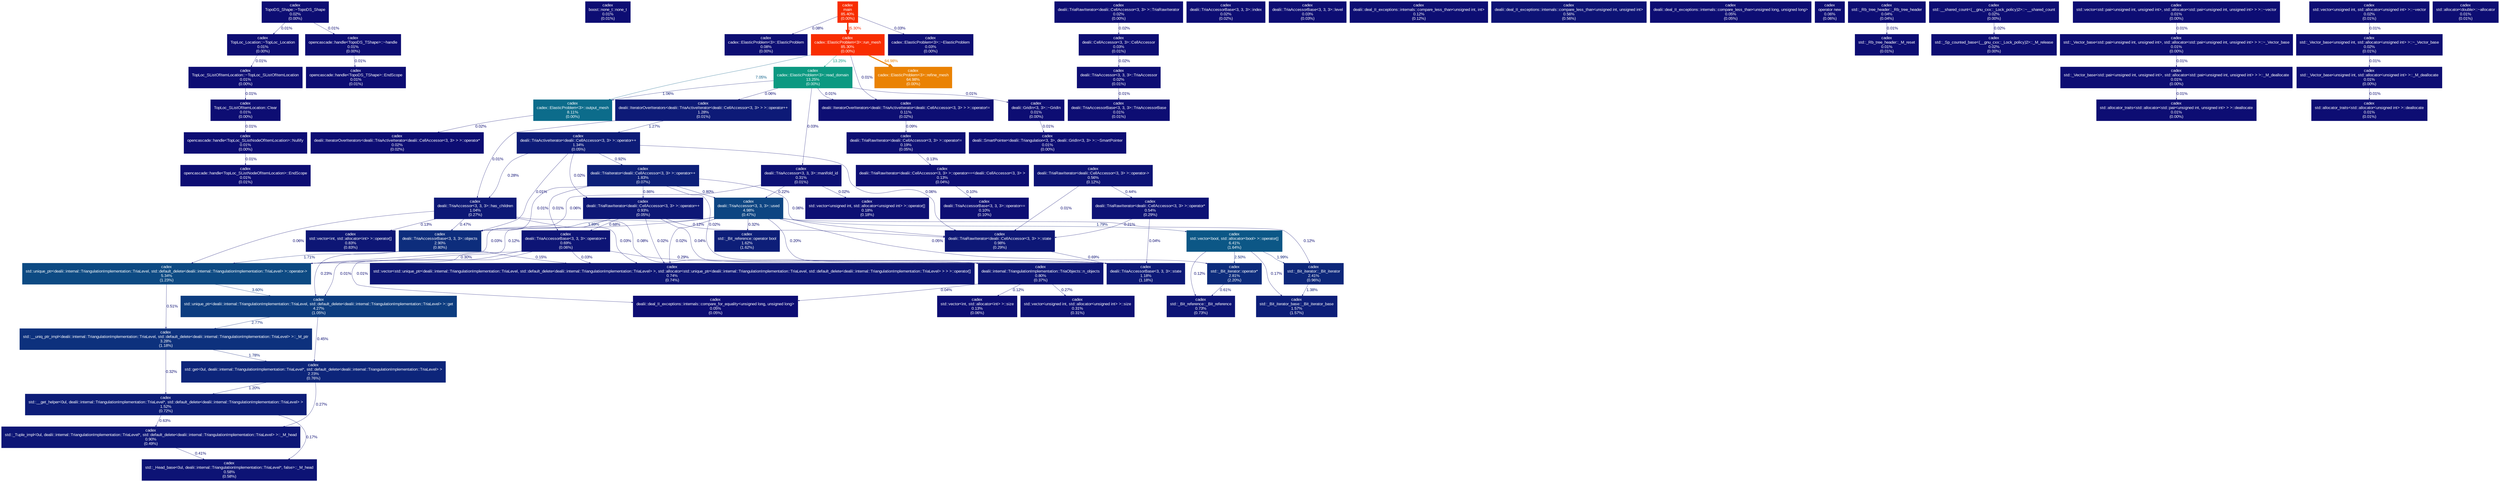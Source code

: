 digraph {
	graph [fontname=Arial, nodesep=0.125, ranksep=0.25];
	node [fontcolor=white, fontname=Arial, height=0, shape=box, style=filled, width=0];
	edge [fontname=Arial];
	"TopLoc_Location::~TopLoc_Location:/home/quinlan/Github/dealii/examples/cadex/cadex" [color="#0d0d73", fontcolor="#ffffff", fontsize="10.00", label="cadex\nTopLoc_Location::~TopLoc_Location\n0.01%\n(0.00%)"];
	"TopLoc_Location::~TopLoc_Location:/home/quinlan/Github/dealii/examples/cadex/cadex" -> "TopLoc_SListOfItemLocation::~TopLoc_SListOfItemLocation:/home/quinlan/Github/dealii/examples/cadex/cadex" [arrowsize="0.35", color="#0d0d73", fontcolor="#0d0d73", fontsize="10.00", label="0.01%", labeldistance="0.50", penwidth="0.50"];
	"TopLoc_SListOfItemLocation::Clear:/home/quinlan/Github/dealii/examples/cadex/cadex" [color="#0d0d73", fontcolor="#ffffff", fontsize="10.00", label="cadex\nTopLoc_SListOfItemLocation::Clear\n0.01%\n(0.00%)"];
	"TopLoc_SListOfItemLocation::Clear:/home/quinlan/Github/dealii/examples/cadex/cadex" -> "opencascade::handle<TopLoc_SListNodeOfItemLocation>::Nullify:/home/quinlan/Github/dealii/examples/cadex/cadex" [arrowsize="0.35", color="#0d0d73", fontcolor="#0d0d73", fontsize="10.00", label="0.01%", labeldistance="0.50", penwidth="0.50"];
	"TopLoc_SListOfItemLocation::~TopLoc_SListOfItemLocation:/home/quinlan/Github/dealii/examples/cadex/cadex" [color="#0d0d73", fontcolor="#ffffff", fontsize="10.00", label="cadex\nTopLoc_SListOfItemLocation::~TopLoc_SListOfItemLocation\n0.01%\n(0.00%)"];
	"TopLoc_SListOfItemLocation::~TopLoc_SListOfItemLocation:/home/quinlan/Github/dealii/examples/cadex/cadex" -> "TopLoc_SListOfItemLocation::Clear:/home/quinlan/Github/dealii/examples/cadex/cadex" [arrowsize="0.35", color="#0d0d73", fontcolor="#0d0d73", fontsize="10.00", label="0.01%", labeldistance="0.50", penwidth="0.50"];
	"TopoDS_Shape::~TopoDS_Shape:/home/quinlan/Github/dealii/examples/cadex/cadex" [color="#0d0d73", fontcolor="#ffffff", fontsize="10.00", label="cadex\nTopoDS_Shape::~TopoDS_Shape\n0.02%\n(0.00%)"];
	"TopoDS_Shape::~TopoDS_Shape:/home/quinlan/Github/dealii/examples/cadex/cadex" -> "TopLoc_Location::~TopLoc_Location:/home/quinlan/Github/dealii/examples/cadex/cadex" [arrowsize="0.35", color="#0d0d73", fontcolor="#0d0d73", fontsize="10.00", label="0.01%", labeldistance="0.50", penwidth="0.50"];
	"TopoDS_Shape::~TopoDS_Shape:/home/quinlan/Github/dealii/examples/cadex/cadex" -> "opencascade::handle<TopoDS_TShape>::~handle:/home/quinlan/Github/dealii/examples/cadex/cadex" [arrowsize="0.35", color="#0d0d73", fontcolor="#0d0d73", fontsize="10.00", label="0.01%", labeldistance="0.50", penwidth="0.50"];
	"boost::none_t::none_t:/home/quinlan/Github/dealii/examples/cadex/cadex" [color="#0d0d73", fontcolor="#ffffff", fontsize="10.00", label="cadex\nboost::none_t::none_t\n0.01%\n(0.01%)"];
	"cadex::ElasticProblem<3>::ElasticProblem:/home/quinlan/Github/dealii/examples/cadex/cadex" [color="#0d0e73", fontcolor="#ffffff", fontsize="10.00", label="cadex\ncadex::ElasticProblem<3>::ElasticProblem\n0.08%\n(0.00%)"];
	"cadex::ElasticProblem<3>::output_mesh:/home/quinlan/Github/dealii/examples/cadex/cadex" [color="#0c6c8b", fontcolor="#ffffff", fontsize="10.00", label="cadex\ncadex::ElasticProblem<3>::output_mesh\n8.11%\n(0.00%)"];
	"cadex::ElasticProblem<3>::output_mesh:/home/quinlan/Github/dealii/examples/cadex/cadex" -> "dealii::IteratorOverIterators<dealii::TriaActiveIterator<dealii::CellAccessor<3, 3> > >::operator*:/home/quinlan/Github/dealii/examples/cadex/cadex" [arrowsize="0.35", color="#0d0d73", fontcolor="#0d0d73", fontsize="10.00", label="0.02%", labeldistance="0.50", penwidth="0.50"];
	"cadex::ElasticProblem<3>::read_domain:/home/quinlan/Github/dealii/examples/cadex/cadex" [color="#0c9981", fontcolor="#ffffff", fontsize="10.00", label="cadex\ncadex::ElasticProblem<3>::read_domain\n13.25%\n(0.00%)"];
	"cadex::ElasticProblem<3>::read_domain:/home/quinlan/Github/dealii/examples/cadex/cadex" -> "cadex::ElasticProblem<3>::output_mesh:/home/quinlan/Github/dealii/examples/cadex/cadex" [arrowsize="0.35", color="#0d1876", fontcolor="#0d1876", fontsize="10.00", label="1.06%", labeldistance="0.50", penwidth="0.50"];
	"cadex::ElasticProblem<3>::read_domain:/home/quinlan/Github/dealii/examples/cadex/cadex" -> "dealii::GridIn<3, 3>::~GridIn:/home/quinlan/Github/dealii/examples/cadex/cadex" [arrowsize="0.35", color="#0d0d73", fontcolor="#0d0d73", fontsize="10.00", label="0.01%", labeldistance="0.50", penwidth="0.50"];
	"cadex::ElasticProblem<3>::read_domain:/home/quinlan/Github/dealii/examples/cadex/cadex" -> "dealii::IteratorOverIterators<dealii::TriaActiveIterator<dealii::CellAccessor<3, 3> > >::operator!=:/home/quinlan/Github/dealii/examples/cadex/cadex" [arrowsize="0.35", color="#0d0d73", fontcolor="#0d0d73", fontsize="10.00", label="0.01%", labeldistance="0.50", penwidth="0.50"];
	"cadex::ElasticProblem<3>::read_domain:/home/quinlan/Github/dealii/examples/cadex/cadex" -> "dealii::IteratorOverIterators<dealii::TriaActiveIterator<dealii::CellAccessor<3, 3> > >::operator++:/home/quinlan/Github/dealii/examples/cadex/cadex" [arrowsize="0.35", color="#0d0d73", fontcolor="#0d0d73", fontsize="10.00", label="0.06%", labeldistance="0.50", penwidth="0.50"];
	"cadex::ElasticProblem<3>::read_domain:/home/quinlan/Github/dealii/examples/cadex/cadex" -> "dealii::TriaAccessor<3, 3, 3>::manifold_id:/home/quinlan/Github/dealii/examples/cadex/cadex" [arrowsize="0.35", color="#0d0d73", fontcolor="#0d0d73", fontsize="10.00", label="0.03%", labeldistance="0.50", penwidth="0.50"];
	"cadex::ElasticProblem<3>::refine_mesh:/home/quinlan/Github/dealii/examples/cadex/cadex" [color="#ea8203", fontcolor="#ffffff", fontsize="10.00", label="cadex\ncadex::ElasticProblem<3>::refine_mesh\n64.98%\n(0.00%)"];
	"cadex::ElasticProblem<3>::run_mesh:/home/quinlan/Github/dealii/examples/cadex/cadex" [color="#f82d01", fontcolor="#ffffff", fontsize="10.00", label="cadex\ncadex::ElasticProblem<3>::run_mesh\n85.30%\n(0.00%)"];
	"cadex::ElasticProblem<3>::run_mesh:/home/quinlan/Github/dealii/examples/cadex/cadex" -> "cadex::ElasticProblem<3>::output_mesh:/home/quinlan/Github/dealii/examples/cadex/cadex" [arrowsize="0.35", color="#0c5f88", fontcolor="#0c5f88", fontsize="10.00", label="7.05%", labeldistance="0.50", penwidth="0.50"];
	"cadex::ElasticProblem<3>::run_mesh:/home/quinlan/Github/dealii/examples/cadex/cadex" -> "cadex::ElasticProblem<3>::read_domain:/home/quinlan/Github/dealii/examples/cadex/cadex" [arrowsize="0.36", color="#0c9981", fontcolor="#0c9981", fontsize="10.00", label="13.25%", labeldistance="0.53", penwidth="0.53"];
	"cadex::ElasticProblem<3>::run_mesh:/home/quinlan/Github/dealii/examples/cadex/cadex" -> "cadex::ElasticProblem<3>::refine_mesh:/home/quinlan/Github/dealii/examples/cadex/cadex" [arrowsize="0.81", color="#ea8203", fontcolor="#ea8203", fontsize="10.00", label="64.98%", labeldistance="2.60", penwidth="2.60"];
	"cadex::ElasticProblem<3>::run_mesh:/home/quinlan/Github/dealii/examples/cadex/cadex" -> "dealii::IteratorOverIterators<dealii::TriaActiveIterator<dealii::CellAccessor<3, 3> > >::operator!=:/home/quinlan/Github/dealii/examples/cadex/cadex" [arrowsize="0.35", color="#0d0d73", fontcolor="#0d0d73", fontsize="10.00", label="0.01%", labeldistance="0.50", penwidth="0.50"];
	"cadex::ElasticProblem<3>::~ElasticProblem:/home/quinlan/Github/dealii/examples/cadex/cadex" [color="#0d0d73", fontcolor="#ffffff", fontsize="10.00", label="cadex\ncadex::ElasticProblem<3>::~ElasticProblem\n0.03%\n(0.00%)"];
	"dealii::CellAccessor<3, 3>::CellAccessor:/home/quinlan/Github/dealii/examples/cadex/cadex" [color="#0d0d73", fontcolor="#ffffff", fontsize="10.00", label="cadex\ndealii::CellAccessor<3, 3>::CellAccessor\n0.03%\n(0.01%)"];
	"dealii::CellAccessor<3, 3>::CellAccessor:/home/quinlan/Github/dealii/examples/cadex/cadex" -> "dealii::TriaAccessor<3, 3, 3>::TriaAccessor:/home/quinlan/Github/dealii/examples/cadex/cadex" [arrowsize="0.35", color="#0d0d73", fontcolor="#0d0d73", fontsize="10.00", label="0.02%", labeldistance="0.50", penwidth="0.50"];
	"dealii::GridIn<3, 3>::~GridIn:/home/quinlan/Github/dealii/examples/cadex/cadex" [color="#0d0d73", fontcolor="#ffffff", fontsize="10.00", label="cadex\ndealii::GridIn<3, 3>::~GridIn\n0.01%\n(0.00%)"];
	"dealii::GridIn<3, 3>::~GridIn:/home/quinlan/Github/dealii/examples/cadex/cadex" -> "dealii::SmartPointer<dealii::Triangulation<3, 3>, dealii::GridIn<3, 3> >::~SmartPointer:/home/quinlan/Github/dealii/examples/cadex/cadex" [arrowsize="0.35", color="#0d0d73", fontcolor="#0d0d73", fontsize="10.00", label="0.01%", labeldistance="0.50", penwidth="0.50"];
	"dealii::IteratorOverIterators<dealii::TriaActiveIterator<dealii::CellAccessor<3, 3> > >::operator!=:/home/quinlan/Github/dealii/examples/cadex/cadex" [color="#0d0e73", fontcolor="#ffffff", fontsize="10.00", label="cadex\ndealii::IteratorOverIterators<dealii::TriaActiveIterator<dealii::CellAccessor<3, 3> > >::operator!=\n0.11%\n(0.02%)"];
	"dealii::IteratorOverIterators<dealii::TriaActiveIterator<dealii::CellAccessor<3, 3> > >::operator!=:/home/quinlan/Github/dealii/examples/cadex/cadex" -> "dealii::TriaRawIterator<dealii::CellAccessor<3, 3> >::operator!=:/home/quinlan/Github/dealii/examples/cadex/cadex" [arrowsize="0.35", color="#0d0e73", fontcolor="#0d0e73", fontsize="10.00", label="0.09%", labeldistance="0.50", penwidth="0.50"];
	"dealii::IteratorOverIterators<dealii::TriaActiveIterator<dealii::CellAccessor<3, 3> > >::operator*:/home/quinlan/Github/dealii/examples/cadex/cadex" [color="#0d0d73", fontcolor="#ffffff", fontsize="10.00", label="cadex\ndealii::IteratorOverIterators<dealii::TriaActiveIterator<dealii::CellAccessor<3, 3> > >::operator*\n0.02%\n(0.02%)"];
	"dealii::IteratorOverIterators<dealii::TriaActiveIterator<dealii::CellAccessor<3, 3> > >::operator++:/home/quinlan/Github/dealii/examples/cadex/cadex" [color="#0d1a77", fontcolor="#ffffff", fontsize="10.00", label="cadex\ndealii::IteratorOverIterators<dealii::TriaActiveIterator<dealii::CellAccessor<3, 3> > >::operator++\n1.28%\n(0.01%)"];
	"dealii::IteratorOverIterators<dealii::TriaActiveIterator<dealii::CellAccessor<3, 3> > >::operator++:/home/quinlan/Github/dealii/examples/cadex/cadex" -> "dealii::TriaAccessor<3, 3, 3>::has_children:/home/quinlan/Github/dealii/examples/cadex/cadex" [arrowsize="0.35", color="#0d0d73", fontcolor="#0d0d73", fontsize="10.00", label="0.01%", labeldistance="0.50", penwidth="0.50"];
	"dealii::IteratorOverIterators<dealii::TriaActiveIterator<dealii::CellAccessor<3, 3> > >::operator++:/home/quinlan/Github/dealii/examples/cadex/cadex" -> "dealii::TriaActiveIterator<dealii::CellAccessor<3, 3> >::operator++:/home/quinlan/Github/dealii/examples/cadex/cadex" [arrowsize="0.35", color="#0d1a77", fontcolor="#0d1a77", fontsize="10.00", label="1.27%", labeldistance="0.50", penwidth="0.50"];
	"dealii::SmartPointer<dealii::Triangulation<3, 3>, dealii::GridIn<3, 3> >::~SmartPointer:/home/quinlan/Github/dealii/examples/cadex/cadex" [color="#0d0d73", fontcolor="#ffffff", fontsize="10.00", label="cadex\ndealii::SmartPointer<dealii::Triangulation<3, 3>, dealii::GridIn<3, 3> >::~SmartPointer\n0.01%\n(0.00%)"];
	"dealii::TriaAccessor<3, 3, 3>::TriaAccessor:/home/quinlan/Github/dealii/examples/cadex/cadex" [color="#0d0d73", fontcolor="#ffffff", fontsize="10.00", label="cadex\ndealii::TriaAccessor<3, 3, 3>::TriaAccessor\n0.02%\n(0.01%)"];
	"dealii::TriaAccessor<3, 3, 3>::TriaAccessor:/home/quinlan/Github/dealii/examples/cadex/cadex" -> "dealii::TriaAccessorBase<3, 3, 3>::TriaAccessorBase:/home/quinlan/Github/dealii/examples/cadex/cadex" [arrowsize="0.35", color="#0d0d73", fontcolor="#0d0d73", fontsize="10.00", label="0.01%", labeldistance="0.50", penwidth="0.50"];
	"dealii::TriaAccessor<3, 3, 3>::has_children:/home/quinlan/Github/dealii/examples/cadex/cadex" [color="#0d1876", fontcolor="#ffffff", fontsize="10.00", label="cadex\ndealii::TriaAccessor<3, 3, 3>::has_children\n1.04%\n(0.27%)"];
	"dealii::TriaAccessor<3, 3, 3>::has_children:/home/quinlan/Github/dealii/examples/cadex/cadex" -> "dealii::TriaAccessorBase<3, 3, 3>::objects:/home/quinlan/Github/dealii/examples/cadex/cadex" [arrowsize="0.35", color="#0d1274", fontcolor="#0d1274", fontsize="10.00", label="0.47%", labeldistance="0.50", penwidth="0.50"];
	"dealii::TriaAccessor<3, 3, 3>::has_children:/home/quinlan/Github/dealii/examples/cadex/cadex" -> "dealii::TriaAccessorBase<3, 3, 3>::state:/home/quinlan/Github/dealii/examples/cadex/cadex" [arrowsize="0.35", color="#0d0e73", fontcolor="#0d0e73", fontsize="10.00", label="0.08%", labeldistance="0.50", penwidth="0.50"];
	"dealii::TriaAccessor<3, 3, 3>::has_children:/home/quinlan/Github/dealii/examples/cadex/cadex" -> "std::unique_ptr<dealii::internal::TriangulationImplementation::TriaLevel, std::default_delete<dealii::internal::TriangulationImplementation::TriaLevel> >::operator->:/home/quinlan/Github/dealii/examples/cadex/cadex" [arrowsize="0.35", color="#0d0d73", fontcolor="#0d0d73", fontsize="10.00", label="0.06%", labeldistance="0.50", penwidth="0.50"];
	"dealii::TriaAccessor<3, 3, 3>::has_children:/home/quinlan/Github/dealii/examples/cadex/cadex" -> "std::vector<int, std::allocator<int> >::operator[]:/home/quinlan/Github/dealii/examples/cadex/cadex" [arrowsize="0.35", color="#0d0e73", fontcolor="#0d0e73", fontsize="10.00", label="0.13%", labeldistance="0.50", penwidth="0.50"];
	"dealii::TriaAccessor<3, 3, 3>::has_children:/home/quinlan/Github/dealii/examples/cadex/cadex" -> "std::vector<std::unique_ptr<dealii::internal::TriangulationImplementation::TriaLevel, std::default_delete<dealii::internal::TriangulationImplementation::TriaLevel> >, std::allocator<std::unique_ptr<dealii::internal::TriangulationImplementation::TriaLevel, std::default_delete<dealii::internal::TriangulationImplementation::TriaLevel> > > >::operator[]:/home/quinlan/Github/dealii/examples/cadex/cadex" [arrowsize="0.35", color="#0d0d73", fontcolor="#0d0d73", fontsize="10.00", label="0.03%", labeldistance="0.50", penwidth="0.50"];
	"dealii::TriaAccessor<3, 3, 3>::manifold_id:/home/quinlan/Github/dealii/examples/cadex/cadex" [color="#0d1074", fontcolor="#ffffff", fontsize="10.00", label="cadex\ndealii::TriaAccessor<3, 3, 3>::manifold_id\n0.31%\n(0.01%)"];
	"dealii::TriaAccessor<3, 3, 3>::manifold_id:/home/quinlan/Github/dealii/examples/cadex/cadex" -> "dealii::TriaAccessor<3, 3, 3>::used:/home/quinlan/Github/dealii/examples/cadex/cadex" [arrowsize="0.35", color="#0d0f73", fontcolor="#0d0f73", fontsize="10.00", label="0.22%", labeldistance="0.50", penwidth="0.50"];
	"dealii::TriaAccessor<3, 3, 3>::manifold_id:/home/quinlan/Github/dealii/examples/cadex/cadex" -> "dealii::TriaAccessorBase<3, 3, 3>::objects:/home/quinlan/Github/dealii/examples/cadex/cadex" [arrowsize="0.35", color="#0d0d73", fontcolor="#0d0d73", fontsize="10.00", label="0.06%", labeldistance="0.50", penwidth="0.50"];
	"dealii::TriaAccessor<3, 3, 3>::manifold_id:/home/quinlan/Github/dealii/examples/cadex/cadex" -> "std::vector<unsigned int, std::allocator<unsigned int> >::operator[]:/home/quinlan/Github/dealii/examples/cadex/cadex" [arrowsize="0.35", color="#0d0d73", fontcolor="#0d0d73", fontsize="10.00", label="0.02%", labeldistance="0.50", penwidth="0.50"];
	"dealii::TriaAccessor<3, 3, 3>::used:/home/quinlan/Github/dealii/examples/cadex/cadex" [color="#0d4582", fontcolor="#ffffff", fontsize="10.00", label="cadex\ndealii::TriaAccessor<3, 3, 3>::used\n4.98%\n(0.47%)"];
	"dealii::TriaAccessor<3, 3, 3>::used:/home/quinlan/Github/dealii/examples/cadex/cadex" -> "dealii::TriaAccessorBase<3, 3, 3>::objects:/home/quinlan/Github/dealii/examples/cadex/cadex" [arrowsize="0.35", color="#0d2179", fontcolor="#0d2179", fontsize="10.00", label="1.89%", labeldistance="0.50", penwidth="0.50"];
	"dealii::TriaAccessor<3, 3, 3>::used:/home/quinlan/Github/dealii/examples/cadex/cadex" -> "dealii::TriaAccessorBase<3, 3, 3>::state:/home/quinlan/Github/dealii/examples/cadex/cadex" [arrowsize="0.35", color="#0d0f73", fontcolor="#0d0f73", fontsize="10.00", label="0.20%", labeldistance="0.50", penwidth="0.50"];
	"dealii::TriaAccessor<3, 3, 3>::used:/home/quinlan/Github/dealii/examples/cadex/cadex" -> "std::_Bit_iterator::_Bit_iterator:/home/quinlan/Github/dealii/examples/cadex/cadex" [arrowsize="0.35", color="#0d0e73", fontcolor="#0d0e73", fontsize="10.00", label="0.12%", labeldistance="0.50", penwidth="0.50"];
	"dealii::TriaAccessor<3, 3, 3>::used:/home/quinlan/Github/dealii/examples/cadex/cadex" -> "std::_Bit_iterator::operator*:/home/quinlan/Github/dealii/examples/cadex/cadex" [arrowsize="0.35", color="#0d0d73", fontcolor="#0d0d73", fontsize="10.00", label="0.05%", labeldistance="0.50", penwidth="0.50"];
	"dealii::TriaAccessor<3, 3, 3>::used:/home/quinlan/Github/dealii/examples/cadex/cadex" -> "std::_Bit_reference::operator bool:/home/quinlan/Github/dealii/examples/cadex/cadex" [arrowsize="0.35", color="#0d1074", fontcolor="#0d1074", fontsize="10.00", label="0.32%", labeldistance="0.50", penwidth="0.50"];
	"dealii::TriaAccessor<3, 3, 3>::used:/home/quinlan/Github/dealii/examples/cadex/cadex" -> "std::unique_ptr<dealii::internal::TriangulationImplementation::TriaLevel, std::default_delete<dealii::internal::TriangulationImplementation::TriaLevel> >::operator->:/home/quinlan/Github/dealii/examples/cadex/cadex" [arrowsize="0.35", color="#0d0e73", fontcolor="#0d0e73", fontsize="10.00", label="0.12%", labeldistance="0.50", penwidth="0.50"];
	"dealii::TriaAccessor<3, 3, 3>::used:/home/quinlan/Github/dealii/examples/cadex/cadex" -> "std::vector<bool, std::allocator<bool> >::operator[]:/home/quinlan/Github/dealii/examples/cadex/cadex" [arrowsize="0.35", color="#0d2078", fontcolor="#0d2078", fontsize="10.00", label="1.79%", labeldistance="0.50", penwidth="0.50"];
	"dealii::TriaAccessor<3, 3, 3>::used:/home/quinlan/Github/dealii/examples/cadex/cadex" -> "std::vector<std::unique_ptr<dealii::internal::TriangulationImplementation::TriaLevel, std::default_delete<dealii::internal::TriangulationImplementation::TriaLevel> >, std::allocator<std::unique_ptr<dealii::internal::TriangulationImplementation::TriaLevel, std::default_delete<dealii::internal::TriangulationImplementation::TriaLevel> > > >::operator[]:/home/quinlan/Github/dealii/examples/cadex/cadex" [arrowsize="0.35", color="#0d0d73", fontcolor="#0d0d73", fontsize="10.00", label="0.02%", labeldistance="0.50", penwidth="0.50"];
	"dealii::TriaAccessorBase<3, 3, 3>::TriaAccessorBase:/home/quinlan/Github/dealii/examples/cadex/cadex" [color="#0d0d73", fontcolor="#ffffff", fontsize="10.00", label="cadex\ndealii::TriaAccessorBase<3, 3, 3>::TriaAccessorBase\n0.01%\n(0.01%)"];
	"dealii::TriaAccessorBase<3, 3, 3>::index:/home/quinlan/Github/dealii/examples/cadex/cadex" [color="#0d0d73", fontcolor="#ffffff", fontsize="10.00", label="cadex\ndealii::TriaAccessorBase<3, 3, 3>::index\n0.02%\n(0.02%)"];
	"dealii::TriaAccessorBase<3, 3, 3>::level:/home/quinlan/Github/dealii/examples/cadex/cadex" [color="#0d0d73", fontcolor="#ffffff", fontsize="10.00", label="cadex\ndealii::TriaAccessorBase<3, 3, 3>::level\n0.03%\n(0.03%)"];
	"dealii::TriaAccessorBase<3, 3, 3>::objects:/home/quinlan/Github/dealii/examples/cadex/cadex" [color="#0d2d7c", fontcolor="#ffffff", fontsize="10.00", label="cadex\ndealii::TriaAccessorBase<3, 3, 3>::objects\n2.90%\n(0.80%)"];
	"dealii::TriaAccessorBase<3, 3, 3>::objects:/home/quinlan/Github/dealii/examples/cadex/cadex" -> "std::unique_ptr<dealii::internal::TriangulationImplementation::TriaLevel, std::default_delete<dealii::internal::TriangulationImplementation::TriaLevel> >::get:/home/quinlan/Github/dealii/examples/cadex/cadex" [arrowsize="0.35", color="#0d0f74", fontcolor="#0d0f74", fontsize="10.00", label="0.23%", labeldistance="0.50", penwidth="0.50"];
	"dealii::TriaAccessorBase<3, 3, 3>::objects:/home/quinlan/Github/dealii/examples/cadex/cadex" -> "std::unique_ptr<dealii::internal::TriangulationImplementation::TriaLevel, std::default_delete<dealii::internal::TriangulationImplementation::TriaLevel> >::operator->:/home/quinlan/Github/dealii/examples/cadex/cadex" [arrowsize="0.35", color="#0d1f78", fontcolor="#0d1f78", fontsize="10.00", label="1.71%", labeldistance="0.50", penwidth="0.50"];
	"dealii::TriaAccessorBase<3, 3, 3>::objects:/home/quinlan/Github/dealii/examples/cadex/cadex" -> "std::vector<std::unique_ptr<dealii::internal::TriangulationImplementation::TriaLevel, std::default_delete<dealii::internal::TriangulationImplementation::TriaLevel> >, std::allocator<std::unique_ptr<dealii::internal::TriangulationImplementation::TriaLevel, std::default_delete<dealii::internal::TriangulationImplementation::TriaLevel> > > >::operator[]:/home/quinlan/Github/dealii/examples/cadex/cadex" [arrowsize="0.35", color="#0d0e73", fontcolor="#0d0e73", fontsize="10.00", label="0.15%", labeldistance="0.50", penwidth="0.50"];
	"dealii::TriaAccessorBase<3, 3, 3>::operator++:/home/quinlan/Github/dealii/examples/cadex/cadex" [color="#0d1475", fontcolor="#ffffff", fontsize="10.00", label="cadex\ndealii::TriaAccessorBase<3, 3, 3>::operator++\n0.69%\n(0.06%)"];
	"dealii::TriaAccessorBase<3, 3, 3>::operator++:/home/quinlan/Github/dealii/examples/cadex/cadex" -> "dealii::deal_II_exceptions::internals::compare_for_equality<unsigned long, unsigned long>:/home/quinlan/Github/dealii/examples/cadex/cadex" [arrowsize="0.35", color="#0d0d73", fontcolor="#0d0d73", fontsize="10.00", label="0.01%", labeldistance="0.50", penwidth="0.50"];
	"dealii::TriaAccessorBase<3, 3, 3>::operator++:/home/quinlan/Github/dealii/examples/cadex/cadex" -> "dealii::internal::TriangulationImplementation::TriaObjects::n_objects:/home/quinlan/Github/dealii/examples/cadex/cadex" [arrowsize="0.35", color="#0d1074", fontcolor="#0d1074", fontsize="10.00", label="0.29%", labeldistance="0.50", penwidth="0.50"];
	"dealii::TriaAccessorBase<3, 3, 3>::operator++:/home/quinlan/Github/dealii/examples/cadex/cadex" -> "std::unique_ptr<dealii::internal::TriangulationImplementation::TriaLevel, std::default_delete<dealii::internal::TriangulationImplementation::TriaLevel> >::get:/home/quinlan/Github/dealii/examples/cadex/cadex" [arrowsize="0.35", color="#0d0d73", fontcolor="#0d0d73", fontsize="10.00", label="0.01%", labeldistance="0.50", penwidth="0.50"];
	"dealii::TriaAccessorBase<3, 3, 3>::operator++:/home/quinlan/Github/dealii/examples/cadex/cadex" -> "std::unique_ptr<dealii::internal::TriangulationImplementation::TriaLevel, std::default_delete<dealii::internal::TriangulationImplementation::TriaLevel> >::operator->:/home/quinlan/Github/dealii/examples/cadex/cadex" [arrowsize="0.35", color="#0d1074", fontcolor="#0d1074", fontsize="10.00", label="0.30%", labeldistance="0.50", penwidth="0.50"];
	"dealii::TriaAccessorBase<3, 3, 3>::operator++:/home/quinlan/Github/dealii/examples/cadex/cadex" -> "std::vector<std::unique_ptr<dealii::internal::TriangulationImplementation::TriaLevel, std::default_delete<dealii::internal::TriangulationImplementation::TriaLevel> >, std::allocator<std::unique_ptr<dealii::internal::TriangulationImplementation::TriaLevel, std::default_delete<dealii::internal::TriangulationImplementation::TriaLevel> > > >::operator[]:/home/quinlan/Github/dealii/examples/cadex/cadex" [arrowsize="0.35", color="#0d0d73", fontcolor="#0d0d73", fontsize="10.00", label="0.03%", labeldistance="0.50", penwidth="0.50"];
	"dealii::TriaAccessorBase<3, 3, 3>::operator==:/home/quinlan/Github/dealii/examples/cadex/cadex" [color="#0d0e73", fontcolor="#ffffff", fontsize="10.00", label="cadex\ndealii::TriaAccessorBase<3, 3, 3>::operator==\n0.10%\n(0.10%)"];
	"dealii::TriaAccessorBase<3, 3, 3>::state:/home/quinlan/Github/dealii/examples/cadex/cadex" [color="#0d1977", fontcolor="#ffffff", fontsize="10.00", label="cadex\ndealii::TriaAccessorBase<3, 3, 3>::state\n1.18%\n(1.18%)"];
	"dealii::TriaActiveIterator<dealii::CellAccessor<3, 3> >::operator++:/home/quinlan/Github/dealii/examples/cadex/cadex" [color="#0d1b77", fontcolor="#ffffff", fontsize="10.00", label="cadex\ndealii::TriaActiveIterator<dealii::CellAccessor<3, 3> >::operator++\n1.34%\n(0.05%)"];
	"dealii::TriaActiveIterator<dealii::CellAccessor<3, 3> >::operator++:/home/quinlan/Github/dealii/examples/cadex/cadex" -> "dealii::TriaAccessor<3, 3, 3>::has_children:/home/quinlan/Github/dealii/examples/cadex/cadex" [arrowsize="0.35", color="#0d1074", fontcolor="#0d1074", fontsize="10.00", label="0.28%", labeldistance="0.50", penwidth="0.50"];
	"dealii::TriaActiveIterator<dealii::CellAccessor<3, 3> >::operator++:/home/quinlan/Github/dealii/examples/cadex/cadex" -> "dealii::TriaAccessorBase<3, 3, 3>::objects:/home/quinlan/Github/dealii/examples/cadex/cadex" [arrowsize="0.35", color="#0d0d73", fontcolor="#0d0d73", fontsize="10.00", label="0.01%", labeldistance="0.50", penwidth="0.50"];
	"dealii::TriaActiveIterator<dealii::CellAccessor<3, 3> >::operator++:/home/quinlan/Github/dealii/examples/cadex/cadex" -> "dealii::TriaIterator<dealii::CellAccessor<3, 3> >::operator++:/home/quinlan/Github/dealii/examples/cadex/cadex" [arrowsize="0.35", color="#0d1676", fontcolor="#0d1676", fontsize="10.00", label="0.92%", labeldistance="0.50", penwidth="0.50"];
	"dealii::TriaActiveIterator<dealii::CellAccessor<3, 3> >::operator++:/home/quinlan/Github/dealii/examples/cadex/cadex" -> "dealii::TriaRawIterator<dealii::CellAccessor<3, 3> >::operator++:/home/quinlan/Github/dealii/examples/cadex/cadex" [arrowsize="0.35", color="#0d0d73", fontcolor="#0d0d73", fontsize="10.00", label="0.02%", labeldistance="0.50", penwidth="0.50"];
	"dealii::TriaActiveIterator<dealii::CellAccessor<3, 3> >::operator++:/home/quinlan/Github/dealii/examples/cadex/cadex" -> "dealii::TriaRawIterator<dealii::CellAccessor<3, 3> >::state:/home/quinlan/Github/dealii/examples/cadex/cadex" [arrowsize="0.35", color="#0d0d73", fontcolor="#0d0d73", fontsize="10.00", label="0.06%", labeldistance="0.50", penwidth="0.50"];
	"dealii::TriaIterator<dealii::CellAccessor<3, 3> >::operator++:/home/quinlan/Github/dealii/examples/cadex/cadex" [color="#0d2079", fontcolor="#ffffff", fontsize="10.00", label="cadex\ndealii::TriaIterator<dealii::CellAccessor<3, 3> >::operator++\n1.83%\n(0.07%)"];
	"dealii::TriaIterator<dealii::CellAccessor<3, 3> >::operator++:/home/quinlan/Github/dealii/examples/cadex/cadex" -> "dealii::TriaAccessor<3, 3, 3>::used:/home/quinlan/Github/dealii/examples/cadex/cadex" [arrowsize="0.35", color="#0d1575", fontcolor="#0d1575", fontsize="10.00", label="0.80%", labeldistance="0.50", penwidth="0.50"];
	"dealii::TriaIterator<dealii::CellAccessor<3, 3> >::operator++:/home/quinlan/Github/dealii/examples/cadex/cadex" -> "dealii::TriaAccessorBase<3, 3, 3>::objects:/home/quinlan/Github/dealii/examples/cadex/cadex" [arrowsize="0.35", color="#0d0d73", fontcolor="#0d0d73", fontsize="10.00", label="0.01%", labeldistance="0.50", penwidth="0.50"];
	"dealii::TriaIterator<dealii::CellAccessor<3, 3> >::operator++:/home/quinlan/Github/dealii/examples/cadex/cadex" -> "dealii::TriaAccessorBase<3, 3, 3>::operator++:/home/quinlan/Github/dealii/examples/cadex/cadex" [arrowsize="0.35", color="#0d0d73", fontcolor="#0d0d73", fontsize="10.00", label="0.01%", labeldistance="0.50", penwidth="0.50"];
	"dealii::TriaIterator<dealii::CellAccessor<3, 3> >::operator++:/home/quinlan/Github/dealii/examples/cadex/cadex" -> "dealii::TriaAccessorBase<3, 3, 3>::state:/home/quinlan/Github/dealii/examples/cadex/cadex" [arrowsize="0.35", color="#0d0d73", fontcolor="#0d0d73", fontsize="10.00", label="0.02%", labeldistance="0.50", penwidth="0.50"];
	"dealii::TriaIterator<dealii::CellAccessor<3, 3> >::operator++:/home/quinlan/Github/dealii/examples/cadex/cadex" -> "dealii::TriaRawIterator<dealii::CellAccessor<3, 3> >::operator++:/home/quinlan/Github/dealii/examples/cadex/cadex" [arrowsize="0.35", color="#0d1676", fontcolor="#0d1676", fontsize="10.00", label="0.86%", labeldistance="0.50", penwidth="0.50"];
	"dealii::TriaIterator<dealii::CellAccessor<3, 3> >::operator++:/home/quinlan/Github/dealii/examples/cadex/cadex" -> "dealii::TriaRawIterator<dealii::CellAccessor<3, 3> >::state:/home/quinlan/Github/dealii/examples/cadex/cadex" [arrowsize="0.35", color="#0d0d73", fontcolor="#0d0d73", fontsize="10.00", label="0.06%", labeldistance="0.50", penwidth="0.50"];
	"dealii::TriaRawIterator<dealii::CellAccessor<3, 3> >::TriaRawIterator:/home/quinlan/Github/dealii/examples/cadex/cadex" [color="#0d0d73", fontcolor="#ffffff", fontsize="10.00", label="cadex\ndealii::TriaRawIterator<dealii::CellAccessor<3, 3> >::TriaRawIterator\n0.02%\n(0.00%)"];
	"dealii::TriaRawIterator<dealii::CellAccessor<3, 3> >::TriaRawIterator:/home/quinlan/Github/dealii/examples/cadex/cadex" -> "dealii::CellAccessor<3, 3>::CellAccessor:/home/quinlan/Github/dealii/examples/cadex/cadex" [arrowsize="0.35", color="#0d0d73", fontcolor="#0d0d73", fontsize="10.00", label="0.02%", labeldistance="0.50", penwidth="0.50"];
	"dealii::TriaRawIterator<dealii::CellAccessor<3, 3> >::operator!=:/home/quinlan/Github/dealii/examples/cadex/cadex" [color="#0d0f73", fontcolor="#ffffff", fontsize="10.00", label="cadex\ndealii::TriaRawIterator<dealii::CellAccessor<3, 3> >::operator!=\n0.19%\n(0.05%)"];
	"dealii::TriaRawIterator<dealii::CellAccessor<3, 3> >::operator!=:/home/quinlan/Github/dealii/examples/cadex/cadex" -> "dealii::TriaRawIterator<dealii::CellAccessor<3, 3> >::operator==<dealii::CellAccessor<3, 3> >:/home/quinlan/Github/dealii/examples/cadex/cadex" [arrowsize="0.35", color="#0d0e73", fontcolor="#0d0e73", fontsize="10.00", label="0.13%", labeldistance="0.50", penwidth="0.50"];
	"dealii::TriaRawIterator<dealii::CellAccessor<3, 3> >::operator*:/home/quinlan/Github/dealii/examples/cadex/cadex" [color="#0d1275", fontcolor="#ffffff", fontsize="10.00", label="cadex\ndealii::TriaRawIterator<dealii::CellAccessor<3, 3> >::operator*\n0.54%\n(0.29%)"];
	"dealii::TriaRawIterator<dealii::CellAccessor<3, 3> >::operator*:/home/quinlan/Github/dealii/examples/cadex/cadex" -> "dealii::TriaAccessorBase<3, 3, 3>::state:/home/quinlan/Github/dealii/examples/cadex/cadex" [arrowsize="0.35", color="#0d0d73", fontcolor="#0d0d73", fontsize="10.00", label="0.04%", labeldistance="0.50", penwidth="0.50"];
	"dealii::TriaRawIterator<dealii::CellAccessor<3, 3> >::operator*:/home/quinlan/Github/dealii/examples/cadex/cadex" -> "dealii::TriaRawIterator<dealii::CellAccessor<3, 3> >::state:/home/quinlan/Github/dealii/examples/cadex/cadex" [arrowsize="0.35", color="#0d0f73", fontcolor="#0d0f73", fontsize="10.00", label="0.21%", labeldistance="0.50", penwidth="0.50"];
	"dealii::TriaRawIterator<dealii::CellAccessor<3, 3> >::operator++:/home/quinlan/Github/dealii/examples/cadex/cadex" [color="#0d1776", fontcolor="#ffffff", fontsize="10.00", label="cadex\ndealii::TriaRawIterator<dealii::CellAccessor<3, 3> >::operator++\n0.93%\n(0.05%)"];
	"dealii::TriaRawIterator<dealii::CellAccessor<3, 3> >::operator++:/home/quinlan/Github/dealii/examples/cadex/cadex" -> "dealii::TriaAccessorBase<3, 3, 3>::operator++:/home/quinlan/Github/dealii/examples/cadex/cadex" [arrowsize="0.35", color="#0d1475", fontcolor="#0d1475", fontsize="10.00", label="0.68%", labeldistance="0.50", penwidth="0.50"];
	"dealii::TriaRawIterator<dealii::CellAccessor<3, 3> >::operator++:/home/quinlan/Github/dealii/examples/cadex/cadex" -> "dealii::TriaRawIterator<dealii::CellAccessor<3, 3> >::state:/home/quinlan/Github/dealii/examples/cadex/cadex" [arrowsize="0.35", color="#0d0e73", fontcolor="#0d0e73", fontsize="10.00", label="0.12%", labeldistance="0.50", penwidth="0.50"];
	"dealii::TriaRawIterator<dealii::CellAccessor<3, 3> >::operator++:/home/quinlan/Github/dealii/examples/cadex/cadex" -> "dealii::internal::TriangulationImplementation::TriaObjects::n_objects:/home/quinlan/Github/dealii/examples/cadex/cadex" [arrowsize="0.35", color="#0d0d73", fontcolor="#0d0d73", fontsize="10.00", label="0.04%", labeldistance="0.50", penwidth="0.50"];
	"dealii::TriaRawIterator<dealii::CellAccessor<3, 3> >::operator++:/home/quinlan/Github/dealii/examples/cadex/cadex" -> "std::unique_ptr<dealii::internal::TriangulationImplementation::TriaLevel, std::default_delete<dealii::internal::TriangulationImplementation::TriaLevel> >::operator->:/home/quinlan/Github/dealii/examples/cadex/cadex" [arrowsize="0.35", color="#0d0d73", fontcolor="#0d0d73", fontsize="10.00", label="0.03%", labeldistance="0.50", penwidth="0.50"];
	"dealii::TriaRawIterator<dealii::CellAccessor<3, 3> >::operator++:/home/quinlan/Github/dealii/examples/cadex/cadex" -> "std::vector<std::unique_ptr<dealii::internal::TriangulationImplementation::TriaLevel, std::default_delete<dealii::internal::TriangulationImplementation::TriaLevel> >, std::allocator<std::unique_ptr<dealii::internal::TriangulationImplementation::TriaLevel, std::default_delete<dealii::internal::TriangulationImplementation::TriaLevel> > > >::operator[]:/home/quinlan/Github/dealii/examples/cadex/cadex" [arrowsize="0.35", color="#0d0d73", fontcolor="#0d0d73", fontsize="10.00", label="0.02%", labeldistance="0.50", penwidth="0.50"];
	"dealii::TriaRawIterator<dealii::CellAccessor<3, 3> >::operator->:/home/quinlan/Github/dealii/examples/cadex/cadex" [color="#0d1375", fontcolor="#ffffff", fontsize="10.00", label="cadex\ndealii::TriaRawIterator<dealii::CellAccessor<3, 3> >::operator->\n0.56%\n(0.12%)"];
	"dealii::TriaRawIterator<dealii::CellAccessor<3, 3> >::operator->:/home/quinlan/Github/dealii/examples/cadex/cadex" -> "dealii::TriaRawIterator<dealii::CellAccessor<3, 3> >::operator*:/home/quinlan/Github/dealii/examples/cadex/cadex" [arrowsize="0.35", color="#0d1174", fontcolor="#0d1174", fontsize="10.00", label="0.44%", labeldistance="0.50", penwidth="0.50"];
	"dealii::TriaRawIterator<dealii::CellAccessor<3, 3> >::operator->:/home/quinlan/Github/dealii/examples/cadex/cadex" -> "dealii::TriaRawIterator<dealii::CellAccessor<3, 3> >::state:/home/quinlan/Github/dealii/examples/cadex/cadex" [arrowsize="0.35", color="#0d0d73", fontcolor="#0d0d73", fontsize="10.00", label="0.01%", labeldistance="0.50", penwidth="0.50"];
	"dealii::TriaRawIterator<dealii::CellAccessor<3, 3> >::operator==<dealii::CellAccessor<3, 3> >:/home/quinlan/Github/dealii/examples/cadex/cadex" [color="#0d0e73", fontcolor="#ffffff", fontsize="10.00", label="cadex\ndealii::TriaRawIterator<dealii::CellAccessor<3, 3> >::operator==<dealii::CellAccessor<3, 3> >\n0.13%\n(0.04%)"];
	"dealii::TriaRawIterator<dealii::CellAccessor<3, 3> >::operator==<dealii::CellAccessor<3, 3> >:/home/quinlan/Github/dealii/examples/cadex/cadex" -> "dealii::TriaAccessorBase<3, 3, 3>::operator==:/home/quinlan/Github/dealii/examples/cadex/cadex" [arrowsize="0.35", color="#0d0e73", fontcolor="#0d0e73", fontsize="10.00", label="0.10%", labeldistance="0.50", penwidth="0.50"];
	"dealii::TriaRawIterator<dealii::CellAccessor<3, 3> >::state:/home/quinlan/Github/dealii/examples/cadex/cadex" [color="#0d1776", fontcolor="#ffffff", fontsize="10.00", label="cadex\ndealii::TriaRawIterator<dealii::CellAccessor<3, 3> >::state\n0.98%\n(0.29%)"];
	"dealii::TriaRawIterator<dealii::CellAccessor<3, 3> >::state:/home/quinlan/Github/dealii/examples/cadex/cadex" -> "dealii::TriaAccessorBase<3, 3, 3>::state:/home/quinlan/Github/dealii/examples/cadex/cadex" [arrowsize="0.35", color="#0d1475", fontcolor="#0d1475", fontsize="10.00", label="0.69%", labeldistance="0.50", penwidth="0.50"];
	"dealii::deal_II_exceptions::internals::compare_for_equality<unsigned long, unsigned long>:/home/quinlan/Github/dealii/examples/cadex/cadex" [color="#0d0d73", fontcolor="#ffffff", fontsize="10.00", label="cadex\ndealii::deal_II_exceptions::internals::compare_for_equality<unsigned long, unsigned long>\n0.05%\n(0.05%)"];
	"dealii::deal_II_exceptions::internals::compare_less_than<unsigned int, int>:/home/quinlan/Github/dealii/examples/cadex/cadex" [color="#0d0e73", fontcolor="#ffffff", fontsize="10.00", label="cadex\ndealii::deal_II_exceptions::internals::compare_less_than<unsigned int, int>\n0.12%\n(0.12%)"];
	"dealii::deal_II_exceptions::internals::compare_less_than<unsigned int, unsigned int>:/home/quinlan/Github/dealii/examples/cadex/cadex" [color="#0d1375", fontcolor="#ffffff", fontsize="10.00", label="cadex\ndealii::deal_II_exceptions::internals::compare_less_than<unsigned int, unsigned int>\n0.56%\n(0.56%)"];
	"dealii::deal_II_exceptions::internals::compare_less_than<unsigned long, unsigned long>:/home/quinlan/Github/dealii/examples/cadex/cadex" [color="#0d0d73", fontcolor="#ffffff", fontsize="10.00", label="cadex\ndealii::deal_II_exceptions::internals::compare_less_than<unsigned long, unsigned long>\n0.05%\n(0.05%)"];
	"dealii::internal::TriangulationImplementation::TriaObjects::n_objects:/home/quinlan/Github/dealii/examples/cadex/cadex" [color="#0d1575", fontcolor="#ffffff", fontsize="10.00", label="cadex\ndealii::internal::TriangulationImplementation::TriaObjects::n_objects\n0.80%\n(0.37%)"];
	"dealii::internal::TriangulationImplementation::TriaObjects::n_objects:/home/quinlan/Github/dealii/examples/cadex/cadex" -> "dealii::deal_II_exceptions::internals::compare_for_equality<unsigned long, unsigned long>:/home/quinlan/Github/dealii/examples/cadex/cadex" [arrowsize="0.35", color="#0d0d73", fontcolor="#0d0d73", fontsize="10.00", label="0.04%", labeldistance="0.50", penwidth="0.50"];
	"dealii::internal::TriangulationImplementation::TriaObjects::n_objects:/home/quinlan/Github/dealii/examples/cadex/cadex" -> "std::vector<int, std::allocator<int> >::size:/home/quinlan/Github/dealii/examples/cadex/cadex" [arrowsize="0.35", color="#0d0e73", fontcolor="#0d0e73", fontsize="10.00", label="0.12%", labeldistance="0.50", penwidth="0.50"];
	"dealii::internal::TriangulationImplementation::TriaObjects::n_objects:/home/quinlan/Github/dealii/examples/cadex/cadex" -> "std::vector<unsigned int, std::allocator<unsigned int> >::size:/home/quinlan/Github/dealii/examples/cadex/cadex" [arrowsize="0.35", color="#0d1074", fontcolor="#0d1074", fontsize="10.00", label="0.27%", labeldistance="0.50", penwidth="0.50"];
	"main:/home/quinlan/Github/dealii/examples/cadex/cadex" [color="#f82d01", fontcolor="#ffffff", fontsize="10.00", label="cadex\nmain\n85.40%\n(0.00%)"];
	"main:/home/quinlan/Github/dealii/examples/cadex/cadex" -> "cadex::ElasticProblem<3>::ElasticProblem:/home/quinlan/Github/dealii/examples/cadex/cadex" [arrowsize="0.35", color="#0d0e73", fontcolor="#0d0e73", fontsize="10.00", label="0.08%", labeldistance="0.50", penwidth="0.50"];
	"main:/home/quinlan/Github/dealii/examples/cadex/cadex" -> "cadex::ElasticProblem<3>::run_mesh:/home/quinlan/Github/dealii/examples/cadex/cadex" [arrowsize="0.92", color="#f82d01", fontcolor="#f82d01", fontsize="10.00", label="85.30%", labeldistance="3.41", penwidth="3.41"];
	"main:/home/quinlan/Github/dealii/examples/cadex/cadex" -> "cadex::ElasticProblem<3>::~ElasticProblem:/home/quinlan/Github/dealii/examples/cadex/cadex" [arrowsize="0.35", color="#0d0d73", fontcolor="#0d0d73", fontsize="10.00", label="0.03%", labeldistance="0.50", penwidth="0.50"];
	"opencascade::handle<TopLoc_SListNodeOfItemLocation>::EndScope:/home/quinlan/Github/dealii/examples/cadex/cadex" [color="#0d0d73", fontcolor="#ffffff", fontsize="10.00", label="cadex\nopencascade::handle<TopLoc_SListNodeOfItemLocation>::EndScope\n0.01%\n(0.01%)"];
	"opencascade::handle<TopLoc_SListNodeOfItemLocation>::Nullify:/home/quinlan/Github/dealii/examples/cadex/cadex" [color="#0d0d73", fontcolor="#ffffff", fontsize="10.00", label="cadex\nopencascade::handle<TopLoc_SListNodeOfItemLocation>::Nullify\n0.01%\n(0.00%)"];
	"opencascade::handle<TopLoc_SListNodeOfItemLocation>::Nullify:/home/quinlan/Github/dealii/examples/cadex/cadex" -> "opencascade::handle<TopLoc_SListNodeOfItemLocation>::EndScope:/home/quinlan/Github/dealii/examples/cadex/cadex" [arrowsize="0.35", color="#0d0d73", fontcolor="#0d0d73", fontsize="10.00", label="0.01%", labeldistance="0.50", penwidth="0.50"];
	"opencascade::handle<TopoDS_TShape>::EndScope:/home/quinlan/Github/dealii/examples/cadex/cadex" [color="#0d0d73", fontcolor="#ffffff", fontsize="10.00", label="cadex\nopencascade::handle<TopoDS_TShape>::EndScope\n0.01%\n(0.01%)"];
	"opencascade::handle<TopoDS_TShape>::~handle:/home/quinlan/Github/dealii/examples/cadex/cadex" [color="#0d0d73", fontcolor="#ffffff", fontsize="10.00", label="cadex\nopencascade::handle<TopoDS_TShape>::~handle\n0.01%\n(0.00%)"];
	"opencascade::handle<TopoDS_TShape>::~handle:/home/quinlan/Github/dealii/examples/cadex/cadex" -> "opencascade::handle<TopoDS_TShape>::EndScope:/home/quinlan/Github/dealii/examples/cadex/cadex" [arrowsize="0.35", color="#0d0d73", fontcolor="#0d0d73", fontsize="10.00", label="0.01%", labeldistance="0.50", penwidth="0.50"];
	"operator new:/home/quinlan/Github/dealii/examples/cadex/cadex" [color="#0d0d73", fontcolor="#ffffff", fontsize="10.00", label="cadex\noperator new\n0.06%\n(0.06%)"];
	"std::_Bit_iterator::_Bit_iterator:/home/quinlan/Github/dealii/examples/cadex/cadex" [color="#0d277a", fontcolor="#ffffff", fontsize="10.00", label="cadex\nstd::_Bit_iterator::_Bit_iterator\n2.41%\n(0.96%)"];
	"std::_Bit_iterator::_Bit_iterator:/home/quinlan/Github/dealii/examples/cadex/cadex" -> "std::_Bit_iterator_base::_Bit_iterator_base:/home/quinlan/Github/dealii/examples/cadex/cadex" [arrowsize="0.35", color="#0d1c77", fontcolor="#0d1c77", fontsize="10.00", label="1.38%", labeldistance="0.50", penwidth="0.50"];
	"std::_Bit_iterator::operator*:/home/quinlan/Github/dealii/examples/cadex/cadex" [color="#0d2c7c", fontcolor="#ffffff", fontsize="10.00", label="cadex\nstd::_Bit_iterator::operator*\n2.81%\n(2.20%)"];
	"std::_Bit_iterator::operator*:/home/quinlan/Github/dealii/examples/cadex/cadex" -> "std::_Bit_reference::_Bit_reference:/home/quinlan/Github/dealii/examples/cadex/cadex" [arrowsize="0.35", color="#0d1375", fontcolor="#0d1375", fontsize="10.00", label="0.61%", labeldistance="0.50", penwidth="0.50"];
	"std::_Bit_iterator_base::_Bit_iterator_base:/home/quinlan/Github/dealii/examples/cadex/cadex" [color="#0d1e78", fontcolor="#ffffff", fontsize="10.00", label="cadex\nstd::_Bit_iterator_base::_Bit_iterator_base\n1.57%\n(1.57%)"];
	"std::_Bit_reference::_Bit_reference:/home/quinlan/Github/dealii/examples/cadex/cadex" [color="#0d1475", fontcolor="#ffffff", fontsize="10.00", label="cadex\nstd::_Bit_reference::_Bit_reference\n0.73%\n(0.73%)"];
	"std::_Bit_reference::operator bool:/home/quinlan/Github/dealii/examples/cadex/cadex" [color="#0d1e78", fontcolor="#ffffff", fontsize="10.00", label="cadex\nstd::_Bit_reference::operator bool\n1.62%\n(1.62%)"];
	"std::_Head_base<0ul, dealii::internal::TriangulationImplementation::TriaLevel*, false>::_M_head:/home/quinlan/Github/dealii/examples/cadex/cadex" [color="#0d1375", fontcolor="#ffffff", fontsize="10.00", label="cadex\nstd::_Head_base<0ul, dealii::internal::TriangulationImplementation::TriaLevel*, false>::_M_head\n0.58%\n(0.58%)"];
	"std::_Rb_tree_header::_M_reset:/home/quinlan/Github/dealii/examples/cadex/cadex" [color="#0d0d73", fontcolor="#ffffff", fontsize="10.00", label="cadex\nstd::_Rb_tree_header::_M_reset\n0.01%\n(0.01%)"];
	"std::_Rb_tree_header::_Rb_tree_header:/home/quinlan/Github/dealii/examples/cadex/cadex" [color="#0d0d73", fontcolor="#ffffff", fontsize="10.00", label="cadex\nstd::_Rb_tree_header::_Rb_tree_header\n0.04%\n(0.04%)"];
	"std::_Rb_tree_header::_Rb_tree_header:/home/quinlan/Github/dealii/examples/cadex/cadex" -> "std::_Rb_tree_header::_M_reset:/home/quinlan/Github/dealii/examples/cadex/cadex" [arrowsize="0.35", color="#0d0d73", fontcolor="#0d0d73", fontsize="10.00", label="0.01%", labeldistance="0.50", penwidth="0.50"];
	"std::_Sp_counted_base<(__gnu_cxx::_Lock_policy)2>::_M_release:/home/quinlan/Github/dealii/examples/cadex/cadex" [color="#0d0d73", fontcolor="#ffffff", fontsize="10.00", label="cadex\nstd::_Sp_counted_base<(__gnu_cxx::_Lock_policy)2>::_M_release\n0.02%\n(0.00%)"];
	"std::_Tuple_impl<0ul, dealii::internal::TriangulationImplementation::TriaLevel*, std::default_delete<dealii::internal::TriangulationImplementation::TriaLevel> >::_M_head:/home/quinlan/Github/dealii/examples/cadex/cadex" [color="#0d1676", fontcolor="#ffffff", fontsize="10.00", label="cadex\nstd::_Tuple_impl<0ul, dealii::internal::TriangulationImplementation::TriaLevel*, std::default_delete<dealii::internal::TriangulationImplementation::TriaLevel> >::_M_head\n0.90%\n(0.49%)"];
	"std::_Tuple_impl<0ul, dealii::internal::TriangulationImplementation::TriaLevel*, std::default_delete<dealii::internal::TriangulationImplementation::TriaLevel> >::_M_head:/home/quinlan/Github/dealii/examples/cadex/cadex" -> "std::_Head_base<0ul, dealii::internal::TriangulationImplementation::TriaLevel*, false>::_M_head:/home/quinlan/Github/dealii/examples/cadex/cadex" [arrowsize="0.35", color="#0d1174", fontcolor="#0d1174", fontsize="10.00", label="0.41%", labeldistance="0.50", penwidth="0.50"];
	"std::_Vector_base<std::pair<unsigned int, unsigned int>, std::allocator<std::pair<unsigned int, unsigned int> > >::_M_deallocate:/home/quinlan/Github/dealii/examples/cadex/cadex" [color="#0d0d73", fontcolor="#ffffff", fontsize="10.00", label="cadex\nstd::_Vector_base<std::pair<unsigned int, unsigned int>, std::allocator<std::pair<unsigned int, unsigned int> > >::_M_deallocate\n0.01%\n(0.00%)"];
	"std::_Vector_base<std::pair<unsigned int, unsigned int>, std::allocator<std::pair<unsigned int, unsigned int> > >::_M_deallocate:/home/quinlan/Github/dealii/examples/cadex/cadex" -> "std::allocator_traits<std::allocator<std::pair<unsigned int, unsigned int> > >::deallocate:/home/quinlan/Github/dealii/examples/cadex/cadex" [arrowsize="0.35", color="#0d0d73", fontcolor="#0d0d73", fontsize="10.00", label="0.01%", labeldistance="0.50", penwidth="0.50"];
	"std::_Vector_base<std::pair<unsigned int, unsigned int>, std::allocator<std::pair<unsigned int, unsigned int> > >::~_Vector_base:/home/quinlan/Github/dealii/examples/cadex/cadex" [color="#0d0d73", fontcolor="#ffffff", fontsize="10.00", label="cadex\nstd::_Vector_base<std::pair<unsigned int, unsigned int>, std::allocator<std::pair<unsigned int, unsigned int> > >::~_Vector_base\n0.01%\n(0.00%)"];
	"std::_Vector_base<std::pair<unsigned int, unsigned int>, std::allocator<std::pair<unsigned int, unsigned int> > >::~_Vector_base:/home/quinlan/Github/dealii/examples/cadex/cadex" -> "std::_Vector_base<std::pair<unsigned int, unsigned int>, std::allocator<std::pair<unsigned int, unsigned int> > >::_M_deallocate:/home/quinlan/Github/dealii/examples/cadex/cadex" [arrowsize="0.35", color="#0d0d73", fontcolor="#0d0d73", fontsize="10.00", label="0.01%", labeldistance="0.50", penwidth="0.50"];
	"std::_Vector_base<unsigned int, std::allocator<unsigned int> >::_M_deallocate:/home/quinlan/Github/dealii/examples/cadex/cadex" [color="#0d0d73", fontcolor="#ffffff", fontsize="10.00", label="cadex\nstd::_Vector_base<unsigned int, std::allocator<unsigned int> >::_M_deallocate\n0.01%\n(0.00%)"];
	"std::_Vector_base<unsigned int, std::allocator<unsigned int> >::_M_deallocate:/home/quinlan/Github/dealii/examples/cadex/cadex" -> "std::allocator_traits<std::allocator<unsigned int> >::deallocate:/home/quinlan/Github/dealii/examples/cadex/cadex" [arrowsize="0.35", color="#0d0d73", fontcolor="#0d0d73", fontsize="10.00", label="0.01%", labeldistance="0.50", penwidth="0.50"];
	"std::_Vector_base<unsigned int, std::allocator<unsigned int> >::~_Vector_base:/home/quinlan/Github/dealii/examples/cadex/cadex" [color="#0d0d73", fontcolor="#ffffff", fontsize="10.00", label="cadex\nstd::_Vector_base<unsigned int, std::allocator<unsigned int> >::~_Vector_base\n0.02%\n(0.01%)"];
	"std::_Vector_base<unsigned int, std::allocator<unsigned int> >::~_Vector_base:/home/quinlan/Github/dealii/examples/cadex/cadex" -> "std::_Vector_base<unsigned int, std::allocator<unsigned int> >::_M_deallocate:/home/quinlan/Github/dealii/examples/cadex/cadex" [arrowsize="0.35", color="#0d0d73", fontcolor="#0d0d73", fontsize="10.00", label="0.01%", labeldistance="0.50", penwidth="0.50"];
	"std::__get_helper<0ul, dealii::internal::TriangulationImplementation::TriaLevel*, std::default_delete<dealii::internal::TriangulationImplementation::TriaLevel> >:/home/quinlan/Github/dealii/examples/cadex/cadex" [color="#0d1d78", fontcolor="#ffffff", fontsize="10.00", label="cadex\nstd::__get_helper<0ul, dealii::internal::TriangulationImplementation::TriaLevel*, std::default_delete<dealii::internal::TriangulationImplementation::TriaLevel> >\n1.52%\n(0.72%)"];
	"std::__get_helper<0ul, dealii::internal::TriangulationImplementation::TriaLevel*, std::default_delete<dealii::internal::TriangulationImplementation::TriaLevel> >:/home/quinlan/Github/dealii/examples/cadex/cadex" -> "std::_Head_base<0ul, dealii::internal::TriangulationImplementation::TriaLevel*, false>::_M_head:/home/quinlan/Github/dealii/examples/cadex/cadex" [arrowsize="0.35", color="#0d0f73", fontcolor="#0d0f73", fontsize="10.00", label="0.17%", labeldistance="0.50", penwidth="0.50"];
	"std::__get_helper<0ul, dealii::internal::TriangulationImplementation::TriaLevel*, std::default_delete<dealii::internal::TriangulationImplementation::TriaLevel> >:/home/quinlan/Github/dealii/examples/cadex/cadex" -> "std::_Tuple_impl<0ul, dealii::internal::TriangulationImplementation::TriaLevel*, std::default_delete<dealii::internal::TriangulationImplementation::TriaLevel> >::_M_head:/home/quinlan/Github/dealii/examples/cadex/cadex" [arrowsize="0.35", color="#0d1375", fontcolor="#0d1375", fontsize="10.00", label="0.63%", labeldistance="0.50", penwidth="0.50"];
	"std::__shared_count<(__gnu_cxx::_Lock_policy)2>::~__shared_count:/home/quinlan/Github/dealii/examples/cadex/cadex" [color="#0d0d73", fontcolor="#ffffff", fontsize="10.00", label="cadex\nstd::__shared_count<(__gnu_cxx::_Lock_policy)2>::~__shared_count\n0.02%\n(0.00%)"];
	"std::__shared_count<(__gnu_cxx::_Lock_policy)2>::~__shared_count:/home/quinlan/Github/dealii/examples/cadex/cadex" -> "std::_Sp_counted_base<(__gnu_cxx::_Lock_policy)2>::_M_release:/home/quinlan/Github/dealii/examples/cadex/cadex" [arrowsize="0.35", color="#0d0d73", fontcolor="#0d0d73", fontsize="10.00", label="0.02%", labeldistance="0.50", penwidth="0.50"];
	"std::__uniq_ptr_impl<dealii::internal::TriangulationImplementation::TriaLevel, std::default_delete<dealii::internal::TriangulationImplementation::TriaLevel> >::_M_ptr:/home/quinlan/Github/dealii/examples/cadex/cadex" [color="#0d317d", fontcolor="#ffffff", fontsize="10.00", label="cadex\nstd::__uniq_ptr_impl<dealii::internal::TriangulationImplementation::TriaLevel, std::default_delete<dealii::internal::TriangulationImplementation::TriaLevel> >::_M_ptr\n3.28%\n(1.18%)"];
	"std::__uniq_ptr_impl<dealii::internal::TriangulationImplementation::TriaLevel, std::default_delete<dealii::internal::TriangulationImplementation::TriaLevel> >::_M_ptr:/home/quinlan/Github/dealii/examples/cadex/cadex" -> "std::__get_helper<0ul, dealii::internal::TriangulationImplementation::TriaLevel*, std::default_delete<dealii::internal::TriangulationImplementation::TriaLevel> >:/home/quinlan/Github/dealii/examples/cadex/cadex" [arrowsize="0.35", color="#0d1074", fontcolor="#0d1074", fontsize="10.00", label="0.32%", labeldistance="0.50", penwidth="0.50"];
	"std::__uniq_ptr_impl<dealii::internal::TriangulationImplementation::TriaLevel, std::default_delete<dealii::internal::TriangulationImplementation::TriaLevel> >::_M_ptr:/home/quinlan/Github/dealii/examples/cadex/cadex" -> "std::get<0ul, dealii::internal::TriangulationImplementation::TriaLevel*, std::default_delete<dealii::internal::TriangulationImplementation::TriaLevel> >:/home/quinlan/Github/dealii/examples/cadex/cadex" [arrowsize="0.35", color="#0d2078", fontcolor="#0d2078", fontsize="10.00", label="1.78%", labeldistance="0.50", penwidth="0.50"];
	"std::allocator<double>::~allocator:/home/quinlan/Github/dealii/examples/cadex/cadex" [color="#0d0d73", fontcolor="#ffffff", fontsize="10.00", label="cadex\nstd::allocator<double>::~allocator\n0.01%\n(0.01%)"];
	"std::allocator_traits<std::allocator<std::pair<unsigned int, unsigned int> > >::deallocate:/home/quinlan/Github/dealii/examples/cadex/cadex" [color="#0d0d73", fontcolor="#ffffff", fontsize="10.00", label="cadex\nstd::allocator_traits<std::allocator<std::pair<unsigned int, unsigned int> > >::deallocate\n0.01%\n(0.00%)"];
	"std::allocator_traits<std::allocator<unsigned int> >::deallocate:/home/quinlan/Github/dealii/examples/cadex/cadex" [color="#0d0d73", fontcolor="#ffffff", fontsize="10.00", label="cadex\nstd::allocator_traits<std::allocator<unsigned int> >::deallocate\n0.01%\n(0.01%)"];
	"std::get<0ul, dealii::internal::TriangulationImplementation::TriaLevel*, std::default_delete<dealii::internal::TriangulationImplementation::TriaLevel> >:/home/quinlan/Github/dealii/examples/cadex/cadex" [color="#0d257a", fontcolor="#ffffff", fontsize="10.00", label="cadex\nstd::get<0ul, dealii::internal::TriangulationImplementation::TriaLevel*, std::default_delete<dealii::internal::TriangulationImplementation::TriaLevel> >\n2.23%\n(0.76%)"];
	"std::get<0ul, dealii::internal::TriangulationImplementation::TriaLevel*, std::default_delete<dealii::internal::TriangulationImplementation::TriaLevel> >:/home/quinlan/Github/dealii/examples/cadex/cadex" -> "std::_Tuple_impl<0ul, dealii::internal::TriangulationImplementation::TriaLevel*, std::default_delete<dealii::internal::TriangulationImplementation::TriaLevel> >::_M_head:/home/quinlan/Github/dealii/examples/cadex/cadex" [arrowsize="0.35", color="#0d1074", fontcolor="#0d1074", fontsize="10.00", label="0.27%", labeldistance="0.50", penwidth="0.50"];
	"std::get<0ul, dealii::internal::TriangulationImplementation::TriaLevel*, std::default_delete<dealii::internal::TriangulationImplementation::TriaLevel> >:/home/quinlan/Github/dealii/examples/cadex/cadex" -> "std::__get_helper<0ul, dealii::internal::TriangulationImplementation::TriaLevel*, std::default_delete<dealii::internal::TriangulationImplementation::TriaLevel> >:/home/quinlan/Github/dealii/examples/cadex/cadex" [arrowsize="0.35", color="#0d1a77", fontcolor="#0d1a77", fontsize="10.00", label="1.20%", labeldistance="0.50", penwidth="0.50"];
	"std::unique_ptr<dealii::internal::TriangulationImplementation::TriaLevel, std::default_delete<dealii::internal::TriangulationImplementation::TriaLevel> >::get:/home/quinlan/Github/dealii/examples/cadex/cadex" [color="#0d3d80", fontcolor="#ffffff", fontsize="10.00", label="cadex\nstd::unique_ptr<dealii::internal::TriangulationImplementation::TriaLevel, std::default_delete<dealii::internal::TriangulationImplementation::TriaLevel> >::get\n4.27%\n(1.05%)"];
	"std::unique_ptr<dealii::internal::TriangulationImplementation::TriaLevel, std::default_delete<dealii::internal::TriangulationImplementation::TriaLevel> >::get:/home/quinlan/Github/dealii/examples/cadex/cadex" -> "std::__uniq_ptr_impl<dealii::internal::TriangulationImplementation::TriaLevel, std::default_delete<dealii::internal::TriangulationImplementation::TriaLevel> >::_M_ptr:/home/quinlan/Github/dealii/examples/cadex/cadex" [arrowsize="0.35", color="#0d2b7c", fontcolor="#0d2b7c", fontsize="10.00", label="2.77%", labeldistance="0.50", penwidth="0.50"];
	"std::unique_ptr<dealii::internal::TriangulationImplementation::TriaLevel, std::default_delete<dealii::internal::TriangulationImplementation::TriaLevel> >::get:/home/quinlan/Github/dealii/examples/cadex/cadex" -> "std::get<0ul, dealii::internal::TriangulationImplementation::TriaLevel*, std::default_delete<dealii::internal::TriangulationImplementation::TriaLevel> >:/home/quinlan/Github/dealii/examples/cadex/cadex" [arrowsize="0.35", color="#0d1174", fontcolor="#0d1174", fontsize="10.00", label="0.45%", labeldistance="0.50", penwidth="0.50"];
	"std::unique_ptr<dealii::internal::TriangulationImplementation::TriaLevel, std::default_delete<dealii::internal::TriangulationImplementation::TriaLevel> >::operator->:/home/quinlan/Github/dealii/examples/cadex/cadex" [color="#0d4a83", fontcolor="#ffffff", fontsize="10.00", label="cadex\nstd::unique_ptr<dealii::internal::TriangulationImplementation::TriaLevel, std::default_delete<dealii::internal::TriangulationImplementation::TriaLevel> >::operator->\n5.34%\n(1.23%)"];
	"std::unique_ptr<dealii::internal::TriangulationImplementation::TriaLevel, std::default_delete<dealii::internal::TriangulationImplementation::TriaLevel> >::operator->:/home/quinlan/Github/dealii/examples/cadex/cadex" -> "std::__uniq_ptr_impl<dealii::internal::TriangulationImplementation::TriaLevel, std::default_delete<dealii::internal::TriangulationImplementation::TriaLevel> >::_M_ptr:/home/quinlan/Github/dealii/examples/cadex/cadex" [arrowsize="0.35", color="#0d1274", fontcolor="#0d1274", fontsize="10.00", label="0.51%", labeldistance="0.50", penwidth="0.50"];
	"std::unique_ptr<dealii::internal::TriangulationImplementation::TriaLevel, std::default_delete<dealii::internal::TriangulationImplementation::TriaLevel> >::operator->:/home/quinlan/Github/dealii/examples/cadex/cadex" -> "std::unique_ptr<dealii::internal::TriangulationImplementation::TriaLevel, std::default_delete<dealii::internal::TriangulationImplementation::TriaLevel> >::get:/home/quinlan/Github/dealii/examples/cadex/cadex" [arrowsize="0.35", color="#0d357e", fontcolor="#0d357e", fontsize="10.00", label="3.60%", labeldistance="0.50", penwidth="0.50"];
	"std::vector<bool, std::allocator<bool> >::operator[]:/home/quinlan/Github/dealii/examples/cadex/cadex" [color="#0c5786", fontcolor="#ffffff", fontsize="10.00", label="cadex\nstd::vector<bool, std::allocator<bool> >::operator[]\n6.41%\n(1.64%)"];
	"std::vector<bool, std::allocator<bool> >::operator[]:/home/quinlan/Github/dealii/examples/cadex/cadex" -> "std::_Bit_iterator::_Bit_iterator:/home/quinlan/Github/dealii/examples/cadex/cadex" [arrowsize="0.35", color="#0d2279", fontcolor="#0d2279", fontsize="10.00", label="1.99%", labeldistance="0.50", penwidth="0.50"];
	"std::vector<bool, std::allocator<bool> >::operator[]:/home/quinlan/Github/dealii/examples/cadex/cadex" -> "std::_Bit_iterator::operator*:/home/quinlan/Github/dealii/examples/cadex/cadex" [arrowsize="0.35", color="#0d287b", fontcolor="#0d287b", fontsize="10.00", label="2.50%", labeldistance="0.50", penwidth="0.50"];
	"std::vector<bool, std::allocator<bool> >::operator[]:/home/quinlan/Github/dealii/examples/cadex/cadex" -> "std::_Bit_iterator_base::_Bit_iterator_base:/home/quinlan/Github/dealii/examples/cadex/cadex" [arrowsize="0.35", color="#0d0f73", fontcolor="#0d0f73", fontsize="10.00", label="0.17%", labeldistance="0.50", penwidth="0.50"];
	"std::vector<bool, std::allocator<bool> >::operator[]:/home/quinlan/Github/dealii/examples/cadex/cadex" -> "std::_Bit_reference::_Bit_reference:/home/quinlan/Github/dealii/examples/cadex/cadex" [arrowsize="0.35", color="#0d0e73", fontcolor="#0d0e73", fontsize="10.00", label="0.12%", labeldistance="0.50", penwidth="0.50"];
	"std::vector<int, std::allocator<int> >::operator[]:/home/quinlan/Github/dealii/examples/cadex/cadex" [color="#0d1675", fontcolor="#ffffff", fontsize="10.00", label="cadex\nstd::vector<int, std::allocator<int> >::operator[]\n0.83%\n(0.83%)"];
	"std::vector<int, std::allocator<int> >::size:/home/quinlan/Github/dealii/examples/cadex/cadex" [color="#0d0e73", fontcolor="#ffffff", fontsize="10.00", label="cadex\nstd::vector<int, std::allocator<int> >::size\n0.13%\n(0.06%)"];
	"std::vector<std::pair<unsigned int, unsigned int>, std::allocator<std::pair<unsigned int, unsigned int> > >::~vector:/home/quinlan/Github/dealii/examples/cadex/cadex" [color="#0d0d73", fontcolor="#ffffff", fontsize="10.00", label="cadex\nstd::vector<std::pair<unsigned int, unsigned int>, std::allocator<std::pair<unsigned int, unsigned int> > >::~vector\n0.01%\n(0.00%)"];
	"std::vector<std::pair<unsigned int, unsigned int>, std::allocator<std::pair<unsigned int, unsigned int> > >::~vector:/home/quinlan/Github/dealii/examples/cadex/cadex" -> "std::_Vector_base<std::pair<unsigned int, unsigned int>, std::allocator<std::pair<unsigned int, unsigned int> > >::~_Vector_base:/home/quinlan/Github/dealii/examples/cadex/cadex" [arrowsize="0.35", color="#0d0d73", fontcolor="#0d0d73", fontsize="10.00", label="0.01%", labeldistance="0.50", penwidth="0.50"];
	"std::vector<std::unique_ptr<dealii::internal::TriangulationImplementation::TriaLevel, std::default_delete<dealii::internal::TriangulationImplementation::TriaLevel> >, std::allocator<std::unique_ptr<dealii::internal::TriangulationImplementation::TriaLevel, std::default_delete<dealii::internal::TriangulationImplementation::TriaLevel> > > >::operator[]:/home/quinlan/Github/dealii/examples/cadex/cadex" [color="#0d1575", fontcolor="#ffffff", fontsize="10.00", label="cadex\nstd::vector<std::unique_ptr<dealii::internal::TriangulationImplementation::TriaLevel, std::default_delete<dealii::internal::TriangulationImplementation::TriaLevel> >, std::allocator<std::unique_ptr<dealii::internal::TriangulationImplementation::TriaLevel, std::default_delete<dealii::internal::TriangulationImplementation::TriaLevel> > > >::operator[]\n0.74%\n(0.74%)"];
	"std::vector<unsigned int, std::allocator<unsigned int> >::operator[]:/home/quinlan/Github/dealii/examples/cadex/cadex" [color="#0d0f73", fontcolor="#ffffff", fontsize="10.00", label="cadex\nstd::vector<unsigned int, std::allocator<unsigned int> >::operator[]\n0.18%\n(0.18%)"];
	"std::vector<unsigned int, std::allocator<unsigned int> >::size:/home/quinlan/Github/dealii/examples/cadex/cadex" [color="#0d1074", fontcolor="#ffffff", fontsize="10.00", label="cadex\nstd::vector<unsigned int, std::allocator<unsigned int> >::size\n0.31%\n(0.31%)"];
	"std::vector<unsigned int, std::allocator<unsigned int> >::~vector:/home/quinlan/Github/dealii/examples/cadex/cadex" [color="#0d0d73", fontcolor="#ffffff", fontsize="10.00", label="cadex\nstd::vector<unsigned int, std::allocator<unsigned int> >::~vector\n0.02%\n(0.01%)"];
	"std::vector<unsigned int, std::allocator<unsigned int> >::~vector:/home/quinlan/Github/dealii/examples/cadex/cadex" -> "std::_Vector_base<unsigned int, std::allocator<unsigned int> >::~_Vector_base:/home/quinlan/Github/dealii/examples/cadex/cadex" [arrowsize="0.35", color="#0d0d73", fontcolor="#0d0d73", fontsize="10.00", label="0.01%", labeldistance="0.50", penwidth="0.50"];
}
